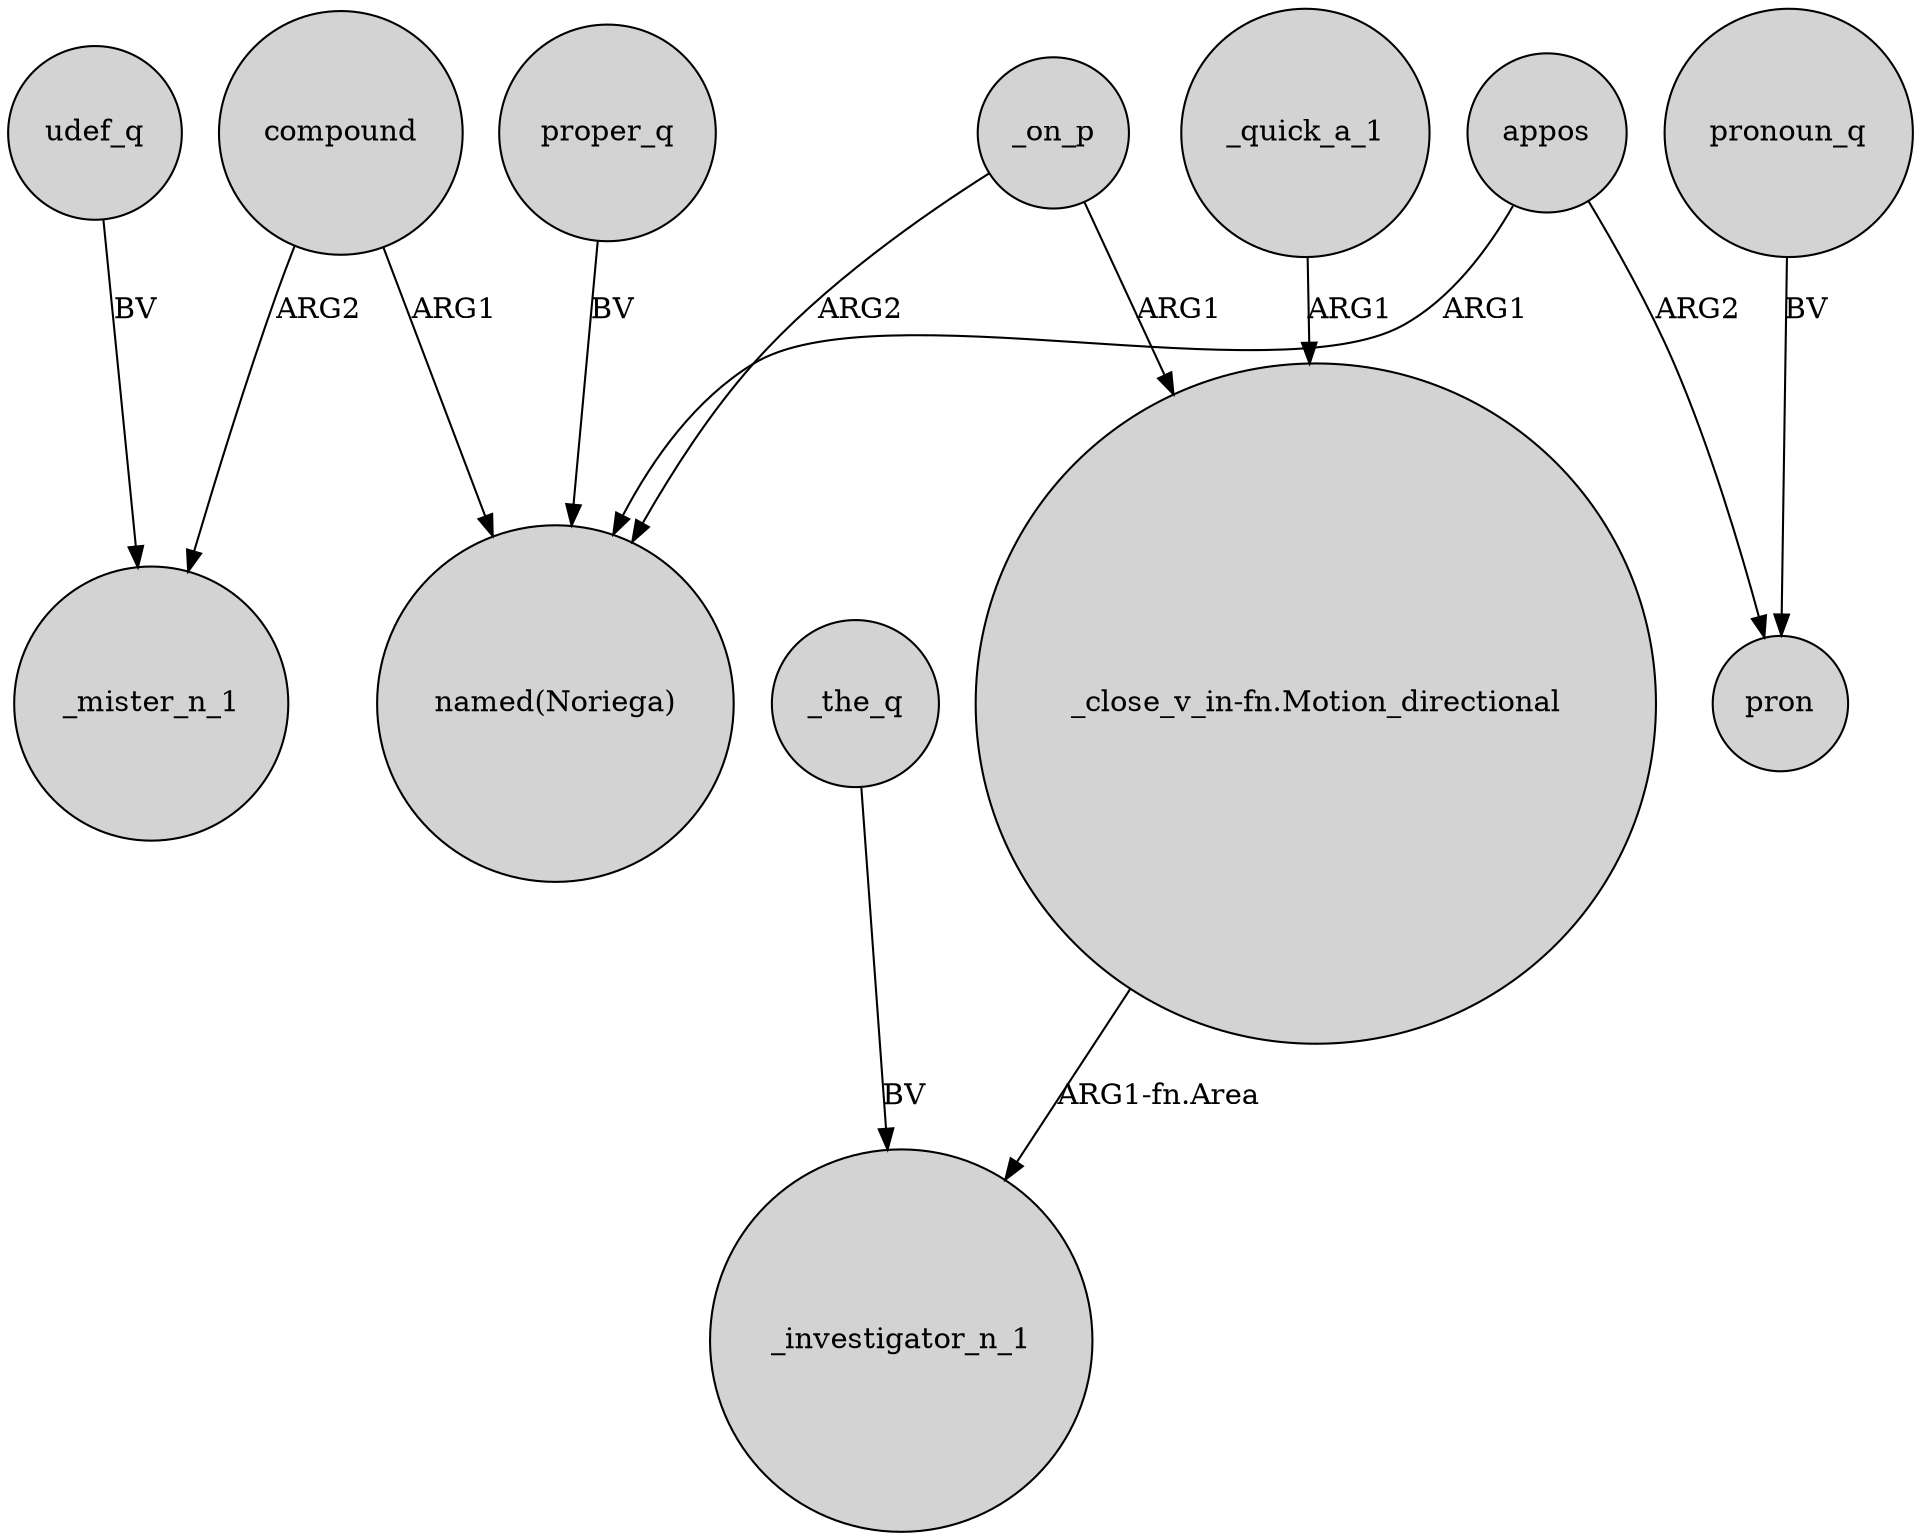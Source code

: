 digraph {
	node [shape=circle style=filled]
	compound -> "named(Noriega)" [label=ARG1]
	_on_p -> "_close_v_in-fn.Motion_directional" [label=ARG1]
	compound -> _mister_n_1 [label=ARG2]
	udef_q -> _mister_n_1 [label=BV]
	_quick_a_1 -> "_close_v_in-fn.Motion_directional" [label=ARG1]
	_on_p -> "named(Noriega)" [label=ARG2]
	appos -> "named(Noriega)" [label=ARG1]
	"_close_v_in-fn.Motion_directional" -> _investigator_n_1 [label="ARG1-fn.Area"]
	appos -> pron [label=ARG2]
	pronoun_q -> pron [label=BV]
	proper_q -> "named(Noriega)" [label=BV]
	_the_q -> _investigator_n_1 [label=BV]
}
